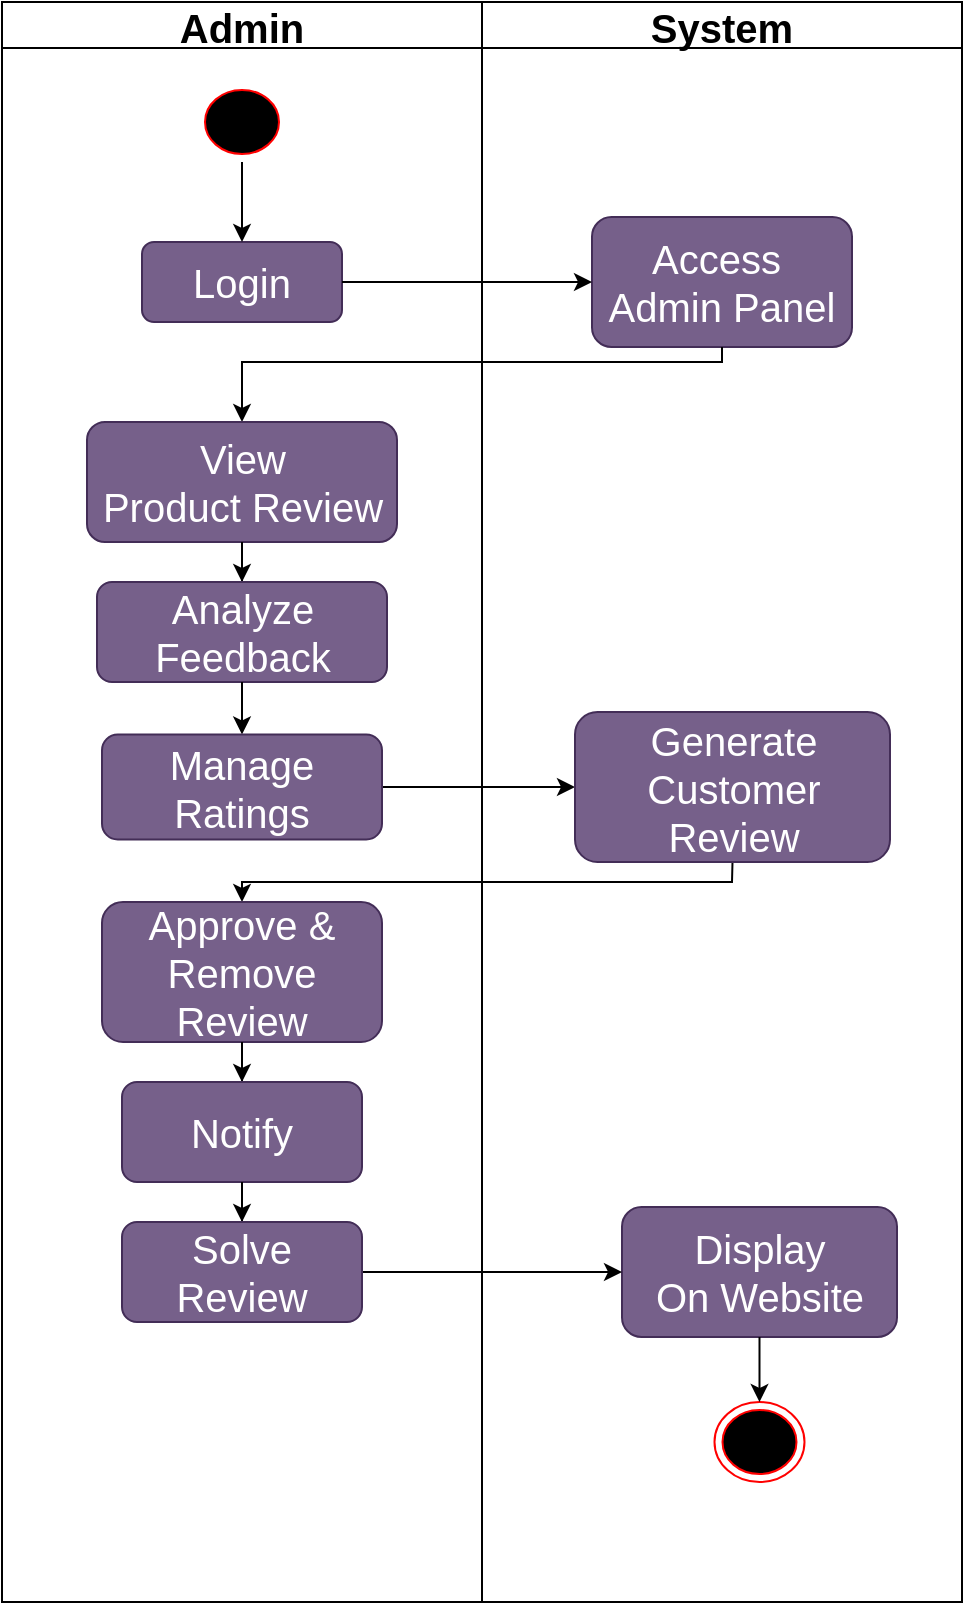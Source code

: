 <mxfile version="22.0.2" type="device">
  <diagram id="S2_HGSrKgDt4Ein_2kx9" name="Page-1">
    <mxGraphModel dx="1036" dy="606" grid="1" gridSize="10" guides="1" tooltips="1" connect="1" arrows="1" fold="1" page="1" pageScale="1" pageWidth="850" pageHeight="1100" math="0" shadow="0">
      <root>
        <mxCell id="0" />
        <mxCell id="1" parent="0" />
        <mxCell id="QcUnqcvAF5O_7uPX8skV-1" value="" style="group" vertex="1" connectable="0" parent="1">
          <mxGeometry x="220" y="40" width="480" height="800" as="geometry" />
        </mxCell>
        <mxCell id="y5FFnPm5WB4KG247E0Gn-1" value="" style="rounded=0;whiteSpace=wrap;html=1;" parent="QcUnqcvAF5O_7uPX8skV-1" vertex="1">
          <mxGeometry y="10" width="480" height="790" as="geometry" />
        </mxCell>
        <mxCell id="Ek6azdT0dXYiSV6WlIMc-2" value="Admin" style="swimlane;fontSize=20;" parent="QcUnqcvAF5O_7uPX8skV-1" vertex="1">
          <mxGeometry width="240" height="800" as="geometry" />
        </mxCell>
        <mxCell id="Ek6azdT0dXYiSV6WlIMc-6" value="Login" style="rounded=1;whiteSpace=wrap;html=1;fontSize=20;fillColor=#76608a;fontColor=#ffffff;strokeColor=#432D57;" parent="Ek6azdT0dXYiSV6WlIMc-2" vertex="1">
          <mxGeometry x="70" y="120" width="100" height="40" as="geometry" />
        </mxCell>
        <mxCell id="Ek6azdT0dXYiSV6WlIMc-3" value="System" style="swimlane;fontSize=20;" parent="QcUnqcvAF5O_7uPX8skV-1" vertex="1">
          <mxGeometry x="240" width="240" height="800" as="geometry" />
        </mxCell>
        <mxCell id="Ek6azdT0dXYiSV6WlIMc-8" value="Access&amp;nbsp;&lt;br style=&quot;font-size: 20px;&quot;&gt;Admin Panel" style="rounded=1;whiteSpace=wrap;html=1;fontSize=20;fillColor=#76608a;fontColor=#ffffff;strokeColor=#432D57;" parent="Ek6azdT0dXYiSV6WlIMc-3" vertex="1">
          <mxGeometry x="55" y="107.5" width="130" height="65" as="geometry" />
        </mxCell>
        <mxCell id="Ek6azdT0dXYiSV6WlIMc-21" value="Display&lt;br style=&quot;font-size: 20px;&quot;&gt;On Website" style="rounded=1;whiteSpace=wrap;html=1;fontSize=20;fillColor=#76608a;fontColor=#ffffff;strokeColor=#432D57;" parent="Ek6azdT0dXYiSV6WlIMc-3" vertex="1">
          <mxGeometry x="70" y="602.5" width="137.5" height="65" as="geometry" />
        </mxCell>
        <mxCell id="Ek6azdT0dXYiSV6WlIMc-9" style="edgeStyle=orthogonalEdgeStyle;rounded=0;orthogonalLoop=1;jettySize=auto;html=1;entryX=0;entryY=0.5;entryDx=0;entryDy=0;" parent="QcUnqcvAF5O_7uPX8skV-1" source="Ek6azdT0dXYiSV6WlIMc-6" target="Ek6azdT0dXYiSV6WlIMc-8" edge="1">
          <mxGeometry relative="1" as="geometry" />
        </mxCell>
        <mxCell id="Ek6azdT0dXYiSV6WlIMc-11" style="edgeStyle=orthogonalEdgeStyle;rounded=0;orthogonalLoop=1;jettySize=auto;html=1;entryX=0.5;entryY=0;entryDx=0;entryDy=0;" parent="QcUnqcvAF5O_7uPX8skV-1" source="Ek6azdT0dXYiSV6WlIMc-8" target="Ek6azdT0dXYiSV6WlIMc-10" edge="1">
          <mxGeometry relative="1" as="geometry">
            <Array as="points">
              <mxPoint x="360" y="180" />
              <mxPoint x="120" y="180" />
            </Array>
          </mxGeometry>
        </mxCell>
        <mxCell id="Ek6azdT0dXYiSV6WlIMc-18" style="edgeStyle=orthogonalEdgeStyle;rounded=0;orthogonalLoop=1;jettySize=auto;html=1;entryX=0;entryY=0.5;entryDx=0;entryDy=0;" parent="QcUnqcvAF5O_7uPX8skV-1" source="Ek6azdT0dXYiSV6WlIMc-13" target="Ek6azdT0dXYiSV6WlIMc-14" edge="1">
          <mxGeometry relative="1" as="geometry" />
        </mxCell>
        <mxCell id="Ek6azdT0dXYiSV6WlIMc-25" style="edgeStyle=orthogonalEdgeStyle;rounded=0;orthogonalLoop=1;jettySize=auto;html=1;" parent="QcUnqcvAF5O_7uPX8skV-1" source="Ek6azdT0dXYiSV6WlIMc-22" target="Ek6azdT0dXYiSV6WlIMc-21" edge="1">
          <mxGeometry relative="1" as="geometry" />
        </mxCell>
        <mxCell id="mO5jYmSxZQ0UzXcyOYwq-3" value="" style="endArrow=classic;html=1;rounded=0;exitX=0.5;exitY=1;exitDx=0;exitDy=0;entryX=0.5;entryY=0;entryDx=0;entryDy=0;" parent="QcUnqcvAF5O_7uPX8skV-1" source="Ek6azdT0dXYiSV6WlIMc-14" target="Ek6azdT0dXYiSV6WlIMc-15" edge="1">
          <mxGeometry width="50" height="50" relative="1" as="geometry">
            <mxPoint x="180" y="590" as="sourcePoint" />
            <mxPoint x="120" y="440" as="targetPoint" />
            <Array as="points">
              <mxPoint x="365" y="440" />
              <mxPoint x="120" y="440" />
            </Array>
          </mxGeometry>
        </mxCell>
        <mxCell id="Ek6azdT0dXYiSV6WlIMc-10" value="View&lt;br style=&quot;font-size: 20px;&quot;&gt;Product Review" style="rounded=1;whiteSpace=wrap;html=1;fontSize=20;fillColor=#76608a;fontColor=#ffffff;strokeColor=#432D57;" parent="QcUnqcvAF5O_7uPX8skV-1" vertex="1">
          <mxGeometry x="42.5" y="210" width="155" height="60" as="geometry" />
        </mxCell>
        <mxCell id="Ek6azdT0dXYiSV6WlIMc-16" style="edgeStyle=orthogonalEdgeStyle;rounded=0;orthogonalLoop=1;jettySize=auto;html=1;entryX=0.5;entryY=0;entryDx=0;entryDy=0;" parent="QcUnqcvAF5O_7uPX8skV-1" source="Ek6azdT0dXYiSV6WlIMc-10" target="Ek6azdT0dXYiSV6WlIMc-12" edge="1">
          <mxGeometry relative="1" as="geometry" />
        </mxCell>
        <mxCell id="Ek6azdT0dXYiSV6WlIMc-12" value="Analyze&lt;br style=&quot;font-size: 20px;&quot;&gt;Feedback" style="rounded=1;whiteSpace=wrap;html=1;fontSize=20;fillColor=#76608a;fontColor=#ffffff;strokeColor=#432D57;" parent="QcUnqcvAF5O_7uPX8skV-1" vertex="1">
          <mxGeometry x="47.5" y="290" width="145" height="50" as="geometry" />
        </mxCell>
        <mxCell id="Ek6azdT0dXYiSV6WlIMc-17" style="edgeStyle=orthogonalEdgeStyle;rounded=0;orthogonalLoop=1;jettySize=auto;html=1;entryX=0.5;entryY=0;entryDx=0;entryDy=0;" parent="QcUnqcvAF5O_7uPX8skV-1" source="Ek6azdT0dXYiSV6WlIMc-12" target="Ek6azdT0dXYiSV6WlIMc-13" edge="1">
          <mxGeometry relative="1" as="geometry" />
        </mxCell>
        <mxCell id="Ek6azdT0dXYiSV6WlIMc-13" value="Manage Ratings" style="rounded=1;whiteSpace=wrap;html=1;fontSize=20;fillColor=#76608a;fontColor=#ffffff;strokeColor=#432D57;" parent="QcUnqcvAF5O_7uPX8skV-1" vertex="1">
          <mxGeometry x="50" y="366.25" width="140" height="52.5" as="geometry" />
        </mxCell>
        <mxCell id="Ek6azdT0dXYiSV6WlIMc-15" value="Approve &amp;amp; Remove Review" style="rounded=1;whiteSpace=wrap;html=1;fontSize=20;fillColor=#76608a;fontColor=#ffffff;strokeColor=#432D57;" parent="QcUnqcvAF5O_7uPX8skV-1" vertex="1">
          <mxGeometry x="50" y="450" width="140" height="70" as="geometry" />
        </mxCell>
        <mxCell id="Ek6azdT0dXYiSV6WlIMc-24" style="edgeStyle=orthogonalEdgeStyle;rounded=0;orthogonalLoop=1;jettySize=auto;html=1;entryX=0.5;entryY=0;entryDx=0;entryDy=0;" parent="QcUnqcvAF5O_7uPX8skV-1" source="Ek6azdT0dXYiSV6WlIMc-15" target="Ek6azdT0dXYiSV6WlIMc-20" edge="1">
          <mxGeometry relative="1" as="geometry" />
        </mxCell>
        <mxCell id="Ek6azdT0dXYiSV6WlIMc-20" value="Notify" style="rounded=1;whiteSpace=wrap;html=1;fontSize=20;fillColor=#76608a;fontColor=#ffffff;strokeColor=#432D57;" parent="QcUnqcvAF5O_7uPX8skV-1" vertex="1">
          <mxGeometry x="60" y="540" width="120" height="50" as="geometry" />
        </mxCell>
        <mxCell id="Ek6azdT0dXYiSV6WlIMc-23" style="edgeStyle=orthogonalEdgeStyle;rounded=0;orthogonalLoop=1;jettySize=auto;html=1;entryX=0.5;entryY=0;entryDx=0;entryDy=0;" parent="QcUnqcvAF5O_7uPX8skV-1" source="Ek6azdT0dXYiSV6WlIMc-20" target="Ek6azdT0dXYiSV6WlIMc-22" edge="1">
          <mxGeometry relative="1" as="geometry" />
        </mxCell>
        <mxCell id="Ek6azdT0dXYiSV6WlIMc-22" value="Solve Review" style="rounded=1;whiteSpace=wrap;html=1;fontSize=20;fillColor=#76608a;fontColor=#ffffff;strokeColor=#432D57;" parent="QcUnqcvAF5O_7uPX8skV-1" vertex="1">
          <mxGeometry x="60" y="610" width="120" height="50" as="geometry" />
        </mxCell>
        <mxCell id="Ek6azdT0dXYiSV6WlIMc-26" value="" style="ellipse;html=1;shape=endState;fillColor=#000000;strokeColor=#ff0000;" parent="QcUnqcvAF5O_7uPX8skV-1" vertex="1">
          <mxGeometry x="356.25" y="700" width="45" height="40" as="geometry" />
        </mxCell>
        <mxCell id="Ek6azdT0dXYiSV6WlIMc-27" style="edgeStyle=orthogonalEdgeStyle;rounded=0;orthogonalLoop=1;jettySize=auto;html=1;entryX=0.5;entryY=0;entryDx=0;entryDy=0;" parent="QcUnqcvAF5O_7uPX8skV-1" source="Ek6azdT0dXYiSV6WlIMc-21" target="Ek6azdT0dXYiSV6WlIMc-26" edge="1">
          <mxGeometry relative="1" as="geometry" />
        </mxCell>
        <mxCell id="Ek6azdT0dXYiSV6WlIMc-14" value="Generate&lt;br style=&quot;font-size: 20px;&quot;&gt;Customer Review" style="rounded=1;whiteSpace=wrap;html=1;fontSize=20;fillColor=#76608a;fontColor=#ffffff;strokeColor=#432D57;" parent="QcUnqcvAF5O_7uPX8skV-1" vertex="1">
          <mxGeometry x="286.5" y="355" width="157.5" height="75" as="geometry" />
        </mxCell>
        <mxCell id="iqWhdAokhcwUwpmrPqun-1" value="" style="ellipse;html=1;shape=startState;fillColor=#000000;strokeColor=#ff0000;" parent="QcUnqcvAF5O_7uPX8skV-1" vertex="1">
          <mxGeometry x="97.5" y="40" width="45" height="40" as="geometry" />
        </mxCell>
        <mxCell id="iqWhdAokhcwUwpmrPqun-2" style="edgeStyle=orthogonalEdgeStyle;rounded=0;orthogonalLoop=1;jettySize=auto;html=1;entryX=0.5;entryY=0;entryDx=0;entryDy=0;" parent="QcUnqcvAF5O_7uPX8skV-1" source="iqWhdAokhcwUwpmrPqun-1" target="Ek6azdT0dXYiSV6WlIMc-6" edge="1">
          <mxGeometry relative="1" as="geometry" />
        </mxCell>
      </root>
    </mxGraphModel>
  </diagram>
</mxfile>
